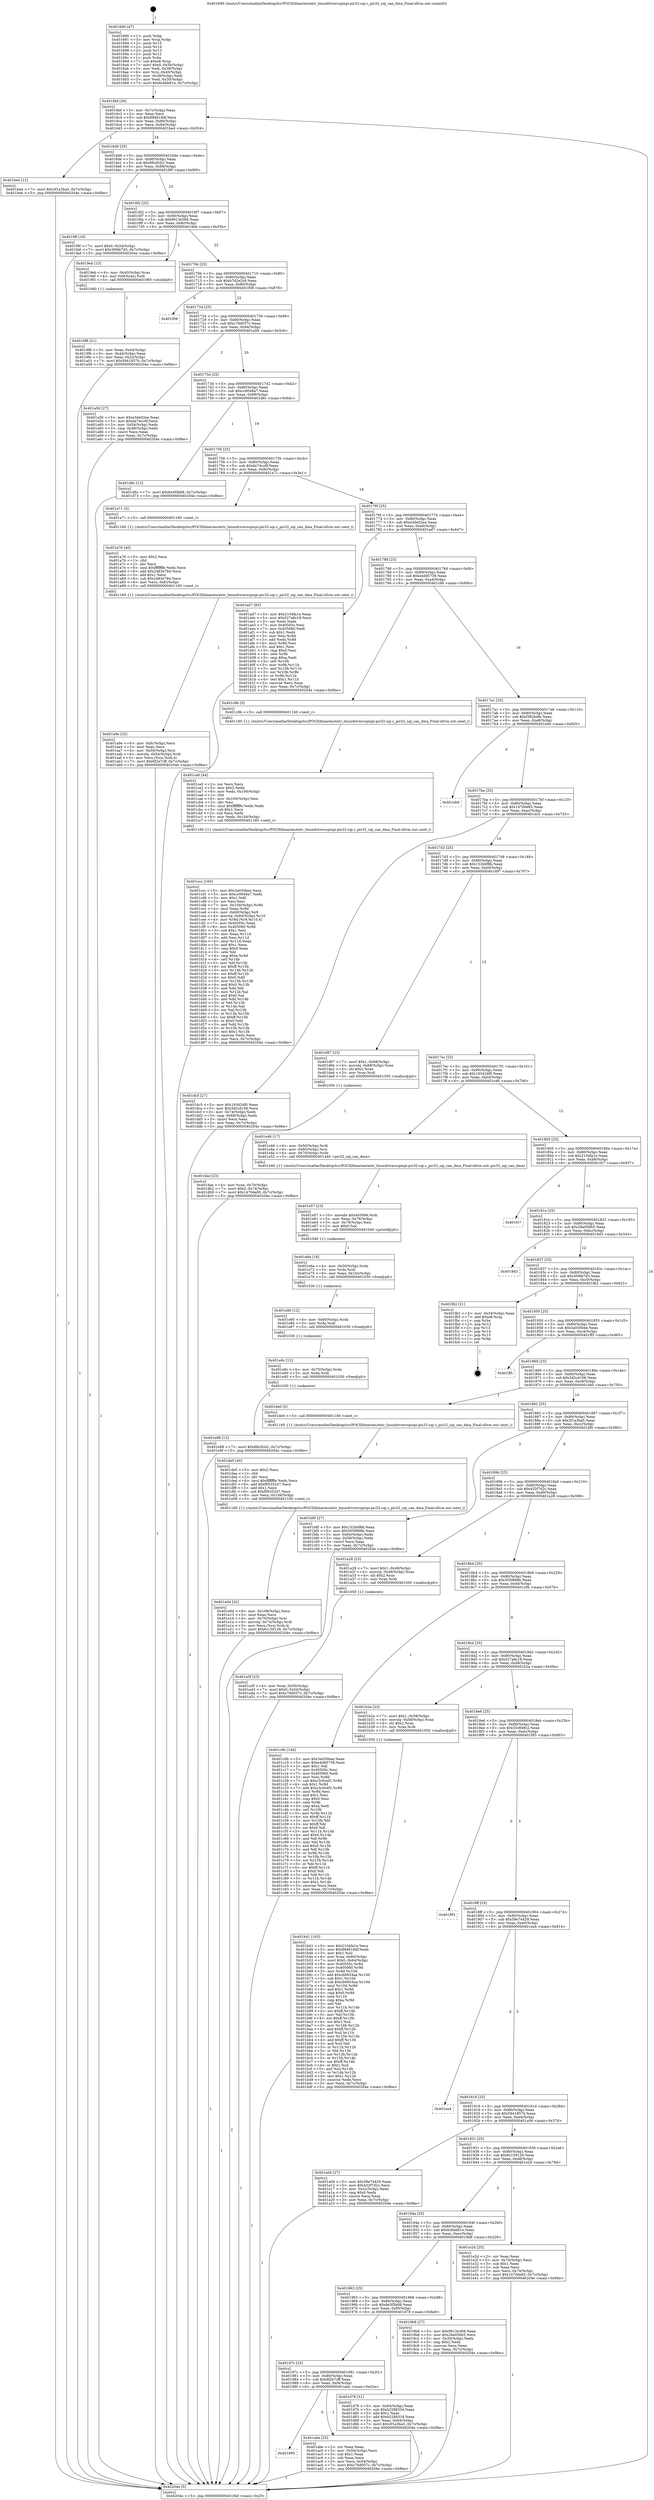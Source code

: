 digraph "0x401690" {
  label = "0x401690 (/mnt/c/Users/mathe/Desktop/tcc/POCII/binaries/extr_linuxdriversspispi-pic32-sqi.c_pic32_sqi_can_dma_Final-ollvm.out::main(0))"
  labelloc = "t"
  node[shape=record]

  Entry [label="",width=0.3,height=0.3,shape=circle,fillcolor=black,style=filled]
  "0x4016bf" [label="{
     0x4016bf [26]\l
     | [instrs]\l
     &nbsp;&nbsp;0x4016bf \<+3\>: mov -0x7c(%rbp),%eax\l
     &nbsp;&nbsp;0x4016c2 \<+2\>: mov %eax,%ecx\l
     &nbsp;&nbsp;0x4016c4 \<+6\>: sub $0x884618df,%ecx\l
     &nbsp;&nbsp;0x4016ca \<+3\>: mov %eax,-0x80(%rbp)\l
     &nbsp;&nbsp;0x4016cd \<+6\>: mov %ecx,-0x84(%rbp)\l
     &nbsp;&nbsp;0x4016d3 \<+6\>: je 0000000000401be4 \<main+0x554\>\l
  }"]
  "0x401be4" [label="{
     0x401be4 [12]\l
     | [instrs]\l
     &nbsp;&nbsp;0x401be4 \<+7\>: movl $0x3f1a3ba5,-0x7c(%rbp)\l
     &nbsp;&nbsp;0x401beb \<+5\>: jmp 000000000040204e \<main+0x9be\>\l
  }"]
  "0x4016d9" [label="{
     0x4016d9 [25]\l
     | [instrs]\l
     &nbsp;&nbsp;0x4016d9 \<+5\>: jmp 00000000004016de \<main+0x4e\>\l
     &nbsp;&nbsp;0x4016de \<+3\>: mov -0x80(%rbp),%eax\l
     &nbsp;&nbsp;0x4016e1 \<+5\>: sub $0x8fe2fcb2,%eax\l
     &nbsp;&nbsp;0x4016e6 \<+6\>: mov %eax,-0x88(%rbp)\l
     &nbsp;&nbsp;0x4016ec \<+6\>: je 0000000000401f9f \<main+0x90f\>\l
  }"]
  Exit [label="",width=0.3,height=0.3,shape=circle,fillcolor=black,style=filled,peripheries=2]
  "0x401f9f" [label="{
     0x401f9f [19]\l
     | [instrs]\l
     &nbsp;&nbsp;0x401f9f \<+7\>: movl $0x0,-0x34(%rbp)\l
     &nbsp;&nbsp;0x401fa6 \<+7\>: movl $0x300fe7d3,-0x7c(%rbp)\l
     &nbsp;&nbsp;0x401fad \<+5\>: jmp 000000000040204e \<main+0x9be\>\l
  }"]
  "0x4016f2" [label="{
     0x4016f2 [25]\l
     | [instrs]\l
     &nbsp;&nbsp;0x4016f2 \<+5\>: jmp 00000000004016f7 \<main+0x67\>\l
     &nbsp;&nbsp;0x4016f7 \<+3\>: mov -0x80(%rbp),%eax\l
     &nbsp;&nbsp;0x4016fa \<+5\>: sub $0x9913e368,%eax\l
     &nbsp;&nbsp;0x4016ff \<+6\>: mov %eax,-0x8c(%rbp)\l
     &nbsp;&nbsp;0x401705 \<+6\>: je 00000000004019eb \<main+0x35b\>\l
  }"]
  "0x401e98" [label="{
     0x401e98 [12]\l
     | [instrs]\l
     &nbsp;&nbsp;0x401e98 \<+7\>: movl $0x8fe2fcb2,-0x7c(%rbp)\l
     &nbsp;&nbsp;0x401e9f \<+5\>: jmp 000000000040204e \<main+0x9be\>\l
  }"]
  "0x4019eb" [label="{
     0x4019eb [13]\l
     | [instrs]\l
     &nbsp;&nbsp;0x4019eb \<+4\>: mov -0x40(%rbp),%rax\l
     &nbsp;&nbsp;0x4019ef \<+4\>: mov 0x8(%rax),%rdi\l
     &nbsp;&nbsp;0x4019f3 \<+5\>: call 0000000000401060 \<atoi@plt\>\l
     | [calls]\l
     &nbsp;&nbsp;0x401060 \{1\} (unknown)\l
  }"]
  "0x40170b" [label="{
     0x40170b [25]\l
     | [instrs]\l
     &nbsp;&nbsp;0x40170b \<+5\>: jmp 0000000000401710 \<main+0x80\>\l
     &nbsp;&nbsp;0x401710 \<+3\>: mov -0x80(%rbp),%eax\l
     &nbsp;&nbsp;0x401713 \<+5\>: sub $0xb7d2e2c8,%eax\l
     &nbsp;&nbsp;0x401718 \<+6\>: mov %eax,-0x90(%rbp)\l
     &nbsp;&nbsp;0x40171e \<+6\>: je 0000000000401f08 \<main+0x878\>\l
  }"]
  "0x401e8c" [label="{
     0x401e8c [12]\l
     | [instrs]\l
     &nbsp;&nbsp;0x401e8c \<+4\>: mov -0x70(%rbp),%rdx\l
     &nbsp;&nbsp;0x401e90 \<+3\>: mov %rdx,%rdi\l
     &nbsp;&nbsp;0x401e93 \<+5\>: call 0000000000401030 \<free@plt\>\l
     | [calls]\l
     &nbsp;&nbsp;0x401030 \{1\} (unknown)\l
  }"]
  "0x401f08" [label="{
     0x401f08\l
  }", style=dashed]
  "0x401724" [label="{
     0x401724 [25]\l
     | [instrs]\l
     &nbsp;&nbsp;0x401724 \<+5\>: jmp 0000000000401729 \<main+0x99\>\l
     &nbsp;&nbsp;0x401729 \<+3\>: mov -0x80(%rbp),%eax\l
     &nbsp;&nbsp;0x40172c \<+5\>: sub $0xc76d057c,%eax\l
     &nbsp;&nbsp;0x401731 \<+6\>: mov %eax,-0x94(%rbp)\l
     &nbsp;&nbsp;0x401737 \<+6\>: je 0000000000401a56 \<main+0x3c6\>\l
  }"]
  "0x401e80" [label="{
     0x401e80 [12]\l
     | [instrs]\l
     &nbsp;&nbsp;0x401e80 \<+4\>: mov -0x60(%rbp),%rdx\l
     &nbsp;&nbsp;0x401e84 \<+3\>: mov %rdx,%rdi\l
     &nbsp;&nbsp;0x401e87 \<+5\>: call 0000000000401030 \<free@plt\>\l
     | [calls]\l
     &nbsp;&nbsp;0x401030 \{1\} (unknown)\l
  }"]
  "0x401a56" [label="{
     0x401a56 [27]\l
     | [instrs]\l
     &nbsp;&nbsp;0x401a56 \<+5\>: mov $0xe3de02ee,%eax\l
     &nbsp;&nbsp;0x401a5b \<+5\>: mov $0xda74cc6f,%ecx\l
     &nbsp;&nbsp;0x401a60 \<+3\>: mov -0x54(%rbp),%edx\l
     &nbsp;&nbsp;0x401a63 \<+3\>: cmp -0x48(%rbp),%edx\l
     &nbsp;&nbsp;0x401a66 \<+3\>: cmovl %ecx,%eax\l
     &nbsp;&nbsp;0x401a69 \<+3\>: mov %eax,-0x7c(%rbp)\l
     &nbsp;&nbsp;0x401a6c \<+5\>: jmp 000000000040204e \<main+0x9be\>\l
  }"]
  "0x40173d" [label="{
     0x40173d [25]\l
     | [instrs]\l
     &nbsp;&nbsp;0x40173d \<+5\>: jmp 0000000000401742 \<main+0xb2\>\l
     &nbsp;&nbsp;0x401742 \<+3\>: mov -0x80(%rbp),%eax\l
     &nbsp;&nbsp;0x401745 \<+5\>: sub $0xcc9048a7,%eax\l
     &nbsp;&nbsp;0x40174a \<+6\>: mov %eax,-0x98(%rbp)\l
     &nbsp;&nbsp;0x401750 \<+6\>: je 0000000000401d6c \<main+0x6dc\>\l
  }"]
  "0x401e6e" [label="{
     0x401e6e [18]\l
     | [instrs]\l
     &nbsp;&nbsp;0x401e6e \<+4\>: mov -0x50(%rbp),%rdx\l
     &nbsp;&nbsp;0x401e72 \<+3\>: mov %rdx,%rdi\l
     &nbsp;&nbsp;0x401e75 \<+6\>: mov %eax,-0x10c(%rbp)\l
     &nbsp;&nbsp;0x401e7b \<+5\>: call 0000000000401030 \<free@plt\>\l
     | [calls]\l
     &nbsp;&nbsp;0x401030 \{1\} (unknown)\l
  }"]
  "0x401d6c" [label="{
     0x401d6c [12]\l
     | [instrs]\l
     &nbsp;&nbsp;0x401d6c \<+7\>: movl $0x6e3f3b68,-0x7c(%rbp)\l
     &nbsp;&nbsp;0x401d73 \<+5\>: jmp 000000000040204e \<main+0x9be\>\l
  }"]
  "0x401756" [label="{
     0x401756 [25]\l
     | [instrs]\l
     &nbsp;&nbsp;0x401756 \<+5\>: jmp 000000000040175b \<main+0xcb\>\l
     &nbsp;&nbsp;0x40175b \<+3\>: mov -0x80(%rbp),%eax\l
     &nbsp;&nbsp;0x40175e \<+5\>: sub $0xda74cc6f,%eax\l
     &nbsp;&nbsp;0x401763 \<+6\>: mov %eax,-0x9c(%rbp)\l
     &nbsp;&nbsp;0x401769 \<+6\>: je 0000000000401a71 \<main+0x3e1\>\l
  }"]
  "0x401e57" [label="{
     0x401e57 [23]\l
     | [instrs]\l
     &nbsp;&nbsp;0x401e57 \<+10\>: movabs $0x4030b6,%rdi\l
     &nbsp;&nbsp;0x401e61 \<+3\>: mov %eax,-0x78(%rbp)\l
     &nbsp;&nbsp;0x401e64 \<+3\>: mov -0x78(%rbp),%esi\l
     &nbsp;&nbsp;0x401e67 \<+2\>: mov $0x0,%al\l
     &nbsp;&nbsp;0x401e69 \<+5\>: call 0000000000401040 \<printf@plt\>\l
     | [calls]\l
     &nbsp;&nbsp;0x401040 \{1\} (unknown)\l
  }"]
  "0x401a71" [label="{
     0x401a71 [5]\l
     | [instrs]\l
     &nbsp;&nbsp;0x401a71 \<+5\>: call 0000000000401160 \<next_i\>\l
     | [calls]\l
     &nbsp;&nbsp;0x401160 \{1\} (/mnt/c/Users/mathe/Desktop/tcc/POCII/binaries/extr_linuxdriversspispi-pic32-sqi.c_pic32_sqi_can_dma_Final-ollvm.out::next_i)\l
  }"]
  "0x40176f" [label="{
     0x40176f [25]\l
     | [instrs]\l
     &nbsp;&nbsp;0x40176f \<+5\>: jmp 0000000000401774 \<main+0xe4\>\l
     &nbsp;&nbsp;0x401774 \<+3\>: mov -0x80(%rbp),%eax\l
     &nbsp;&nbsp;0x401777 \<+5\>: sub $0xe3de02ee,%eax\l
     &nbsp;&nbsp;0x40177c \<+6\>: mov %eax,-0xa0(%rbp)\l
     &nbsp;&nbsp;0x401782 \<+6\>: je 0000000000401ad7 \<main+0x447\>\l
  }"]
  "0x401e0d" [label="{
     0x401e0d [32]\l
     | [instrs]\l
     &nbsp;&nbsp;0x401e0d \<+6\>: mov -0x108(%rbp),%ecx\l
     &nbsp;&nbsp;0x401e13 \<+3\>: imul %eax,%ecx\l
     &nbsp;&nbsp;0x401e16 \<+4\>: mov -0x70(%rbp),%rsi\l
     &nbsp;&nbsp;0x401e1a \<+4\>: movslq -0x74(%rbp),%rdi\l
     &nbsp;&nbsp;0x401e1e \<+3\>: mov %ecx,(%rsi,%rdi,4)\l
     &nbsp;&nbsp;0x401e21 \<+7\>: movl $0x6c159126,-0x7c(%rbp)\l
     &nbsp;&nbsp;0x401e28 \<+5\>: jmp 000000000040204e \<main+0x9be\>\l
  }"]
  "0x401ad7" [label="{
     0x401ad7 [83]\l
     | [instrs]\l
     &nbsp;&nbsp;0x401ad7 \<+5\>: mov $0x2104fa1e,%eax\l
     &nbsp;&nbsp;0x401adc \<+5\>: mov $0x527a8c18,%ecx\l
     &nbsp;&nbsp;0x401ae1 \<+2\>: xor %edx,%edx\l
     &nbsp;&nbsp;0x401ae3 \<+7\>: mov 0x40505c,%esi\l
     &nbsp;&nbsp;0x401aea \<+7\>: mov 0x405060,%edi\l
     &nbsp;&nbsp;0x401af1 \<+3\>: sub $0x1,%edx\l
     &nbsp;&nbsp;0x401af4 \<+3\>: mov %esi,%r8d\l
     &nbsp;&nbsp;0x401af7 \<+3\>: add %edx,%r8d\l
     &nbsp;&nbsp;0x401afa \<+4\>: imul %r8d,%esi\l
     &nbsp;&nbsp;0x401afe \<+3\>: and $0x1,%esi\l
     &nbsp;&nbsp;0x401b01 \<+3\>: cmp $0x0,%esi\l
     &nbsp;&nbsp;0x401b04 \<+4\>: sete %r9b\l
     &nbsp;&nbsp;0x401b08 \<+3\>: cmp $0xa,%edi\l
     &nbsp;&nbsp;0x401b0b \<+4\>: setl %r10b\l
     &nbsp;&nbsp;0x401b0f \<+3\>: mov %r9b,%r11b\l
     &nbsp;&nbsp;0x401b12 \<+3\>: and %r10b,%r11b\l
     &nbsp;&nbsp;0x401b15 \<+3\>: xor %r10b,%r9b\l
     &nbsp;&nbsp;0x401b18 \<+3\>: or %r9b,%r11b\l
     &nbsp;&nbsp;0x401b1b \<+4\>: test $0x1,%r11b\l
     &nbsp;&nbsp;0x401b1f \<+3\>: cmovne %ecx,%eax\l
     &nbsp;&nbsp;0x401b22 \<+3\>: mov %eax,-0x7c(%rbp)\l
     &nbsp;&nbsp;0x401b25 \<+5\>: jmp 000000000040204e \<main+0x9be\>\l
  }"]
  "0x401788" [label="{
     0x401788 [25]\l
     | [instrs]\l
     &nbsp;&nbsp;0x401788 \<+5\>: jmp 000000000040178d \<main+0xfd\>\l
     &nbsp;&nbsp;0x40178d \<+3\>: mov -0x80(%rbp),%eax\l
     &nbsp;&nbsp;0x401790 \<+5\>: sub $0xe4d95739,%eax\l
     &nbsp;&nbsp;0x401795 \<+6\>: mov %eax,-0xa4(%rbp)\l
     &nbsp;&nbsp;0x40179b \<+6\>: je 0000000000401c9b \<main+0x60b\>\l
  }"]
  "0x401de5" [label="{
     0x401de5 [40]\l
     | [instrs]\l
     &nbsp;&nbsp;0x401de5 \<+5\>: mov $0x2,%ecx\l
     &nbsp;&nbsp;0x401dea \<+1\>: cltd\l
     &nbsp;&nbsp;0x401deb \<+2\>: idiv %ecx\l
     &nbsp;&nbsp;0x401ded \<+6\>: imul $0xfffffffe,%edx,%ecx\l
     &nbsp;&nbsp;0x401df3 \<+6\>: add $0xf9535247,%ecx\l
     &nbsp;&nbsp;0x401df9 \<+3\>: add $0x1,%ecx\l
     &nbsp;&nbsp;0x401dfc \<+6\>: sub $0xf9535247,%ecx\l
     &nbsp;&nbsp;0x401e02 \<+6\>: mov %ecx,-0x108(%rbp)\l
     &nbsp;&nbsp;0x401e08 \<+5\>: call 0000000000401160 \<next_i\>\l
     | [calls]\l
     &nbsp;&nbsp;0x401160 \{1\} (/mnt/c/Users/mathe/Desktop/tcc/POCII/binaries/extr_linuxdriversspispi-pic32-sqi.c_pic32_sqi_can_dma_Final-ollvm.out::next_i)\l
  }"]
  "0x401c9b" [label="{
     0x401c9b [5]\l
     | [instrs]\l
     &nbsp;&nbsp;0x401c9b \<+5\>: call 0000000000401160 \<next_i\>\l
     | [calls]\l
     &nbsp;&nbsp;0x401160 \{1\} (/mnt/c/Users/mathe/Desktop/tcc/POCII/binaries/extr_linuxdriversspispi-pic32-sqi.c_pic32_sqi_can_dma_Final-ollvm.out::next_i)\l
  }"]
  "0x4017a1" [label="{
     0x4017a1 [25]\l
     | [instrs]\l
     &nbsp;&nbsp;0x4017a1 \<+5\>: jmp 00000000004017a6 \<main+0x116\>\l
     &nbsp;&nbsp;0x4017a6 \<+3\>: mov -0x80(%rbp),%eax\l
     &nbsp;&nbsp;0x4017a9 \<+5\>: sub $0xf382bdfe,%eax\l
     &nbsp;&nbsp;0x4017ae \<+6\>: mov %eax,-0xa8(%rbp)\l
     &nbsp;&nbsp;0x4017b4 \<+6\>: je 0000000000401eb0 \<main+0x820\>\l
  }"]
  "0x401dae" [label="{
     0x401dae [23]\l
     | [instrs]\l
     &nbsp;&nbsp;0x401dae \<+4\>: mov %rax,-0x70(%rbp)\l
     &nbsp;&nbsp;0x401db2 \<+7\>: movl $0x0,-0x74(%rbp)\l
     &nbsp;&nbsp;0x401db9 \<+7\>: movl $0x1470de85,-0x7c(%rbp)\l
     &nbsp;&nbsp;0x401dc0 \<+5\>: jmp 000000000040204e \<main+0x9be\>\l
  }"]
  "0x401eb0" [label="{
     0x401eb0\l
  }", style=dashed]
  "0x4017ba" [label="{
     0x4017ba [25]\l
     | [instrs]\l
     &nbsp;&nbsp;0x4017ba \<+5\>: jmp 00000000004017bf \<main+0x12f\>\l
     &nbsp;&nbsp;0x4017bf \<+3\>: mov -0x80(%rbp),%eax\l
     &nbsp;&nbsp;0x4017c2 \<+5\>: sub $0x1470de85,%eax\l
     &nbsp;&nbsp;0x4017c7 \<+6\>: mov %eax,-0xac(%rbp)\l
     &nbsp;&nbsp;0x4017cd \<+6\>: je 0000000000401dc5 \<main+0x735\>\l
  }"]
  "0x401ccc" [label="{
     0x401ccc [160]\l
     | [instrs]\l
     &nbsp;&nbsp;0x401ccc \<+5\>: mov $0x3a030bee,%ecx\l
     &nbsp;&nbsp;0x401cd1 \<+5\>: mov $0xcc9048a7,%edx\l
     &nbsp;&nbsp;0x401cd6 \<+3\>: mov $0x1,%dil\l
     &nbsp;&nbsp;0x401cd9 \<+2\>: xor %esi,%esi\l
     &nbsp;&nbsp;0x401cdb \<+7\>: mov -0x104(%rbp),%r8d\l
     &nbsp;&nbsp;0x401ce2 \<+4\>: imul %eax,%r8d\l
     &nbsp;&nbsp;0x401ce6 \<+4\>: mov -0x60(%rbp),%r9\l
     &nbsp;&nbsp;0x401cea \<+4\>: movslq -0x64(%rbp),%r10\l
     &nbsp;&nbsp;0x401cee \<+4\>: mov %r8d,(%r9,%r10,4)\l
     &nbsp;&nbsp;0x401cf2 \<+7\>: mov 0x40505c,%eax\l
     &nbsp;&nbsp;0x401cf9 \<+8\>: mov 0x405060,%r8d\l
     &nbsp;&nbsp;0x401d01 \<+3\>: sub $0x1,%esi\l
     &nbsp;&nbsp;0x401d04 \<+3\>: mov %eax,%r11d\l
     &nbsp;&nbsp;0x401d07 \<+3\>: add %esi,%r11d\l
     &nbsp;&nbsp;0x401d0a \<+4\>: imul %r11d,%eax\l
     &nbsp;&nbsp;0x401d0e \<+3\>: and $0x1,%eax\l
     &nbsp;&nbsp;0x401d11 \<+3\>: cmp $0x0,%eax\l
     &nbsp;&nbsp;0x401d14 \<+3\>: sete %bl\l
     &nbsp;&nbsp;0x401d17 \<+4\>: cmp $0xa,%r8d\l
     &nbsp;&nbsp;0x401d1b \<+4\>: setl %r14b\l
     &nbsp;&nbsp;0x401d1f \<+3\>: mov %bl,%r15b\l
     &nbsp;&nbsp;0x401d22 \<+4\>: xor $0xff,%r15b\l
     &nbsp;&nbsp;0x401d26 \<+3\>: mov %r14b,%r12b\l
     &nbsp;&nbsp;0x401d29 \<+4\>: xor $0xff,%r12b\l
     &nbsp;&nbsp;0x401d2d \<+4\>: xor $0x0,%dil\l
     &nbsp;&nbsp;0x401d31 \<+3\>: mov %r15b,%r13b\l
     &nbsp;&nbsp;0x401d34 \<+4\>: and $0x0,%r13b\l
     &nbsp;&nbsp;0x401d38 \<+3\>: and %dil,%bl\l
     &nbsp;&nbsp;0x401d3b \<+3\>: mov %r12b,%al\l
     &nbsp;&nbsp;0x401d3e \<+2\>: and $0x0,%al\l
     &nbsp;&nbsp;0x401d40 \<+3\>: and %dil,%r14b\l
     &nbsp;&nbsp;0x401d43 \<+3\>: or %bl,%r13b\l
     &nbsp;&nbsp;0x401d46 \<+3\>: or %r14b,%al\l
     &nbsp;&nbsp;0x401d49 \<+3\>: xor %al,%r13b\l
     &nbsp;&nbsp;0x401d4c \<+3\>: or %r12b,%r15b\l
     &nbsp;&nbsp;0x401d4f \<+4\>: xor $0xff,%r15b\l
     &nbsp;&nbsp;0x401d53 \<+4\>: or $0x0,%dil\l
     &nbsp;&nbsp;0x401d57 \<+3\>: and %dil,%r15b\l
     &nbsp;&nbsp;0x401d5a \<+3\>: or %r15b,%r13b\l
     &nbsp;&nbsp;0x401d5d \<+4\>: test $0x1,%r13b\l
     &nbsp;&nbsp;0x401d61 \<+3\>: cmovne %edx,%ecx\l
     &nbsp;&nbsp;0x401d64 \<+3\>: mov %ecx,-0x7c(%rbp)\l
     &nbsp;&nbsp;0x401d67 \<+5\>: jmp 000000000040204e \<main+0x9be\>\l
  }"]
  "0x401dc5" [label="{
     0x401dc5 [27]\l
     | [instrs]\l
     &nbsp;&nbsp;0x401dc5 \<+5\>: mov $0x193424f0,%eax\l
     &nbsp;&nbsp;0x401dca \<+5\>: mov $0x3d2cd106,%ecx\l
     &nbsp;&nbsp;0x401dcf \<+3\>: mov -0x74(%rbp),%edx\l
     &nbsp;&nbsp;0x401dd2 \<+3\>: cmp -0x68(%rbp),%edx\l
     &nbsp;&nbsp;0x401dd5 \<+3\>: cmovl %ecx,%eax\l
     &nbsp;&nbsp;0x401dd8 \<+3\>: mov %eax,-0x7c(%rbp)\l
     &nbsp;&nbsp;0x401ddb \<+5\>: jmp 000000000040204e \<main+0x9be\>\l
  }"]
  "0x4017d3" [label="{
     0x4017d3 [25]\l
     | [instrs]\l
     &nbsp;&nbsp;0x4017d3 \<+5\>: jmp 00000000004017d8 \<main+0x148\>\l
     &nbsp;&nbsp;0x4017d8 \<+3\>: mov -0x80(%rbp),%eax\l
     &nbsp;&nbsp;0x4017db \<+5\>: sub $0x152b0f8b,%eax\l
     &nbsp;&nbsp;0x4017e0 \<+6\>: mov %eax,-0xb0(%rbp)\l
     &nbsp;&nbsp;0x4017e6 \<+6\>: je 0000000000401d97 \<main+0x707\>\l
  }"]
  "0x401ca0" [label="{
     0x401ca0 [44]\l
     | [instrs]\l
     &nbsp;&nbsp;0x401ca0 \<+2\>: xor %ecx,%ecx\l
     &nbsp;&nbsp;0x401ca2 \<+5\>: mov $0x2,%edx\l
     &nbsp;&nbsp;0x401ca7 \<+6\>: mov %edx,-0x100(%rbp)\l
     &nbsp;&nbsp;0x401cad \<+1\>: cltd\l
     &nbsp;&nbsp;0x401cae \<+6\>: mov -0x100(%rbp),%esi\l
     &nbsp;&nbsp;0x401cb4 \<+2\>: idiv %esi\l
     &nbsp;&nbsp;0x401cb6 \<+6\>: imul $0xfffffffe,%edx,%edx\l
     &nbsp;&nbsp;0x401cbc \<+3\>: sub $0x1,%ecx\l
     &nbsp;&nbsp;0x401cbf \<+2\>: sub %ecx,%edx\l
     &nbsp;&nbsp;0x401cc1 \<+6\>: mov %edx,-0x104(%rbp)\l
     &nbsp;&nbsp;0x401cc7 \<+5\>: call 0000000000401160 \<next_i\>\l
     | [calls]\l
     &nbsp;&nbsp;0x401160 \{1\} (/mnt/c/Users/mathe/Desktop/tcc/POCII/binaries/extr_linuxdriversspispi-pic32-sqi.c_pic32_sqi_can_dma_Final-ollvm.out::next_i)\l
  }"]
  "0x401d97" [label="{
     0x401d97 [23]\l
     | [instrs]\l
     &nbsp;&nbsp;0x401d97 \<+7\>: movl $0x1,-0x68(%rbp)\l
     &nbsp;&nbsp;0x401d9e \<+4\>: movslq -0x68(%rbp),%rax\l
     &nbsp;&nbsp;0x401da2 \<+4\>: shl $0x2,%rax\l
     &nbsp;&nbsp;0x401da6 \<+3\>: mov %rax,%rdi\l
     &nbsp;&nbsp;0x401da9 \<+5\>: call 0000000000401050 \<malloc@plt\>\l
     | [calls]\l
     &nbsp;&nbsp;0x401050 \{1\} (unknown)\l
  }"]
  "0x4017ec" [label="{
     0x4017ec [25]\l
     | [instrs]\l
     &nbsp;&nbsp;0x4017ec \<+5\>: jmp 00000000004017f1 \<main+0x161\>\l
     &nbsp;&nbsp;0x4017f1 \<+3\>: mov -0x80(%rbp),%eax\l
     &nbsp;&nbsp;0x4017f4 \<+5\>: sub $0x193424f0,%eax\l
     &nbsp;&nbsp;0x4017f9 \<+6\>: mov %eax,-0xb4(%rbp)\l
     &nbsp;&nbsp;0x4017ff \<+6\>: je 0000000000401e46 \<main+0x7b6\>\l
  }"]
  "0x401b41" [label="{
     0x401b41 [163]\l
     | [instrs]\l
     &nbsp;&nbsp;0x401b41 \<+5\>: mov $0x2104fa1e,%ecx\l
     &nbsp;&nbsp;0x401b46 \<+5\>: mov $0x884618df,%edx\l
     &nbsp;&nbsp;0x401b4b \<+3\>: mov $0x1,%sil\l
     &nbsp;&nbsp;0x401b4e \<+4\>: mov %rax,-0x60(%rbp)\l
     &nbsp;&nbsp;0x401b52 \<+7\>: movl $0x0,-0x64(%rbp)\l
     &nbsp;&nbsp;0x401b59 \<+8\>: mov 0x40505c,%r8d\l
     &nbsp;&nbsp;0x401b61 \<+8\>: mov 0x405060,%r9d\l
     &nbsp;&nbsp;0x401b69 \<+3\>: mov %r8d,%r10d\l
     &nbsp;&nbsp;0x401b6c \<+7\>: add $0xcb0654aa,%r10d\l
     &nbsp;&nbsp;0x401b73 \<+4\>: sub $0x1,%r10d\l
     &nbsp;&nbsp;0x401b77 \<+7\>: sub $0xcb0654aa,%r10d\l
     &nbsp;&nbsp;0x401b7e \<+4\>: imul %r10d,%r8d\l
     &nbsp;&nbsp;0x401b82 \<+4\>: and $0x1,%r8d\l
     &nbsp;&nbsp;0x401b86 \<+4\>: cmp $0x0,%r8d\l
     &nbsp;&nbsp;0x401b8a \<+4\>: sete %r11b\l
     &nbsp;&nbsp;0x401b8e \<+4\>: cmp $0xa,%r9d\l
     &nbsp;&nbsp;0x401b92 \<+3\>: setl %bl\l
     &nbsp;&nbsp;0x401b95 \<+3\>: mov %r11b,%r14b\l
     &nbsp;&nbsp;0x401b98 \<+4\>: xor $0xff,%r14b\l
     &nbsp;&nbsp;0x401b9c \<+3\>: mov %bl,%r15b\l
     &nbsp;&nbsp;0x401b9f \<+4\>: xor $0xff,%r15b\l
     &nbsp;&nbsp;0x401ba3 \<+4\>: xor $0x1,%sil\l
     &nbsp;&nbsp;0x401ba7 \<+3\>: mov %r14b,%r12b\l
     &nbsp;&nbsp;0x401baa \<+4\>: and $0xff,%r12b\l
     &nbsp;&nbsp;0x401bae \<+3\>: and %sil,%r11b\l
     &nbsp;&nbsp;0x401bb1 \<+3\>: mov %r15b,%r13b\l
     &nbsp;&nbsp;0x401bb4 \<+4\>: and $0xff,%r13b\l
     &nbsp;&nbsp;0x401bb8 \<+3\>: and %sil,%bl\l
     &nbsp;&nbsp;0x401bbb \<+3\>: or %r11b,%r12b\l
     &nbsp;&nbsp;0x401bbe \<+3\>: or %bl,%r13b\l
     &nbsp;&nbsp;0x401bc1 \<+3\>: xor %r13b,%r12b\l
     &nbsp;&nbsp;0x401bc4 \<+3\>: or %r15b,%r14b\l
     &nbsp;&nbsp;0x401bc7 \<+4\>: xor $0xff,%r14b\l
     &nbsp;&nbsp;0x401bcb \<+4\>: or $0x1,%sil\l
     &nbsp;&nbsp;0x401bcf \<+3\>: and %sil,%r14b\l
     &nbsp;&nbsp;0x401bd2 \<+3\>: or %r14b,%r12b\l
     &nbsp;&nbsp;0x401bd5 \<+4\>: test $0x1,%r12b\l
     &nbsp;&nbsp;0x401bd9 \<+3\>: cmovne %edx,%ecx\l
     &nbsp;&nbsp;0x401bdc \<+3\>: mov %ecx,-0x7c(%rbp)\l
     &nbsp;&nbsp;0x401bdf \<+5\>: jmp 000000000040204e \<main+0x9be\>\l
  }"]
  "0x401e46" [label="{
     0x401e46 [17]\l
     | [instrs]\l
     &nbsp;&nbsp;0x401e46 \<+4\>: mov -0x50(%rbp),%rdi\l
     &nbsp;&nbsp;0x401e4a \<+4\>: mov -0x60(%rbp),%rsi\l
     &nbsp;&nbsp;0x401e4e \<+4\>: mov -0x70(%rbp),%rdx\l
     &nbsp;&nbsp;0x401e52 \<+5\>: call 0000000000401440 \<pic32_sqi_can_dma\>\l
     | [calls]\l
     &nbsp;&nbsp;0x401440 \{1\} (/mnt/c/Users/mathe/Desktop/tcc/POCII/binaries/extr_linuxdriversspispi-pic32-sqi.c_pic32_sqi_can_dma_Final-ollvm.out::pic32_sqi_can_dma)\l
  }"]
  "0x401805" [label="{
     0x401805 [25]\l
     | [instrs]\l
     &nbsp;&nbsp;0x401805 \<+5\>: jmp 000000000040180a \<main+0x17a\>\l
     &nbsp;&nbsp;0x40180a \<+3\>: mov -0x80(%rbp),%eax\l
     &nbsp;&nbsp;0x40180d \<+5\>: sub $0x2104fa1e,%eax\l
     &nbsp;&nbsp;0x401812 \<+6\>: mov %eax,-0xb8(%rbp)\l
     &nbsp;&nbsp;0x401818 \<+6\>: je 0000000000401fc7 \<main+0x937\>\l
  }"]
  "0x401995" [label="{
     0x401995\l
  }", style=dashed]
  "0x401fc7" [label="{
     0x401fc7\l
  }", style=dashed]
  "0x40181e" [label="{
     0x40181e [25]\l
     | [instrs]\l
     &nbsp;&nbsp;0x40181e \<+5\>: jmp 0000000000401823 \<main+0x193\>\l
     &nbsp;&nbsp;0x401823 \<+3\>: mov -0x80(%rbp),%eax\l
     &nbsp;&nbsp;0x401826 \<+5\>: sub $0x28a056b5,%eax\l
     &nbsp;&nbsp;0x40182b \<+6\>: mov %eax,-0xbc(%rbp)\l
     &nbsp;&nbsp;0x401831 \<+6\>: je 00000000004019d3 \<main+0x343\>\l
  }"]
  "0x401abe" [label="{
     0x401abe [25]\l
     | [instrs]\l
     &nbsp;&nbsp;0x401abe \<+2\>: xor %eax,%eax\l
     &nbsp;&nbsp;0x401ac0 \<+3\>: mov -0x54(%rbp),%ecx\l
     &nbsp;&nbsp;0x401ac3 \<+3\>: sub $0x1,%eax\l
     &nbsp;&nbsp;0x401ac6 \<+2\>: sub %eax,%ecx\l
     &nbsp;&nbsp;0x401ac8 \<+3\>: mov %ecx,-0x54(%rbp)\l
     &nbsp;&nbsp;0x401acb \<+7\>: movl $0xc76d057c,-0x7c(%rbp)\l
     &nbsp;&nbsp;0x401ad2 \<+5\>: jmp 000000000040204e \<main+0x9be\>\l
  }"]
  "0x4019d3" [label="{
     0x4019d3\l
  }", style=dashed]
  "0x401837" [label="{
     0x401837 [25]\l
     | [instrs]\l
     &nbsp;&nbsp;0x401837 \<+5\>: jmp 000000000040183c \<main+0x1ac\>\l
     &nbsp;&nbsp;0x40183c \<+3\>: mov -0x80(%rbp),%eax\l
     &nbsp;&nbsp;0x40183f \<+5\>: sub $0x300fe7d3,%eax\l
     &nbsp;&nbsp;0x401844 \<+6\>: mov %eax,-0xc0(%rbp)\l
     &nbsp;&nbsp;0x40184a \<+6\>: je 0000000000401fb2 \<main+0x922\>\l
  }"]
  "0x40197c" [label="{
     0x40197c [25]\l
     | [instrs]\l
     &nbsp;&nbsp;0x40197c \<+5\>: jmp 0000000000401981 \<main+0x2f1\>\l
     &nbsp;&nbsp;0x401981 \<+3\>: mov -0x80(%rbp),%eax\l
     &nbsp;&nbsp;0x401984 \<+5\>: sub $0x6f2e7cff,%eax\l
     &nbsp;&nbsp;0x401989 \<+6\>: mov %eax,-0xf4(%rbp)\l
     &nbsp;&nbsp;0x40198f \<+6\>: je 0000000000401abe \<main+0x42e\>\l
  }"]
  "0x401fb2" [label="{
     0x401fb2 [21]\l
     | [instrs]\l
     &nbsp;&nbsp;0x401fb2 \<+3\>: mov -0x34(%rbp),%eax\l
     &nbsp;&nbsp;0x401fb5 \<+7\>: add $0xe8,%rsp\l
     &nbsp;&nbsp;0x401fbc \<+1\>: pop %rbx\l
     &nbsp;&nbsp;0x401fbd \<+2\>: pop %r12\l
     &nbsp;&nbsp;0x401fbf \<+2\>: pop %r13\l
     &nbsp;&nbsp;0x401fc1 \<+2\>: pop %r14\l
     &nbsp;&nbsp;0x401fc3 \<+2\>: pop %r15\l
     &nbsp;&nbsp;0x401fc5 \<+1\>: pop %rbp\l
     &nbsp;&nbsp;0x401fc6 \<+1\>: ret\l
  }"]
  "0x401850" [label="{
     0x401850 [25]\l
     | [instrs]\l
     &nbsp;&nbsp;0x401850 \<+5\>: jmp 0000000000401855 \<main+0x1c5\>\l
     &nbsp;&nbsp;0x401855 \<+3\>: mov -0x80(%rbp),%eax\l
     &nbsp;&nbsp;0x401858 \<+5\>: sub $0x3a030bee,%eax\l
     &nbsp;&nbsp;0x40185d \<+6\>: mov %eax,-0xc4(%rbp)\l
     &nbsp;&nbsp;0x401863 \<+6\>: je 0000000000401ff5 \<main+0x965\>\l
  }"]
  "0x401d78" [label="{
     0x401d78 [31]\l
     | [instrs]\l
     &nbsp;&nbsp;0x401d78 \<+3\>: mov -0x64(%rbp),%eax\l
     &nbsp;&nbsp;0x401d7b \<+5\>: sub $0xb2288334,%eax\l
     &nbsp;&nbsp;0x401d80 \<+3\>: add $0x1,%eax\l
     &nbsp;&nbsp;0x401d83 \<+5\>: add $0xb2288334,%eax\l
     &nbsp;&nbsp;0x401d88 \<+3\>: mov %eax,-0x64(%rbp)\l
     &nbsp;&nbsp;0x401d8b \<+7\>: movl $0x3f1a3ba5,-0x7c(%rbp)\l
     &nbsp;&nbsp;0x401d92 \<+5\>: jmp 000000000040204e \<main+0x9be\>\l
  }"]
  "0x401ff5" [label="{
     0x401ff5\l
  }", style=dashed]
  "0x401869" [label="{
     0x401869 [25]\l
     | [instrs]\l
     &nbsp;&nbsp;0x401869 \<+5\>: jmp 000000000040186e \<main+0x1de\>\l
     &nbsp;&nbsp;0x40186e \<+3\>: mov -0x80(%rbp),%eax\l
     &nbsp;&nbsp;0x401871 \<+5\>: sub $0x3d2cd106,%eax\l
     &nbsp;&nbsp;0x401876 \<+6\>: mov %eax,-0xc8(%rbp)\l
     &nbsp;&nbsp;0x40187c \<+6\>: je 0000000000401de0 \<main+0x750\>\l
  }"]
  "0x401a9e" [label="{
     0x401a9e [32]\l
     | [instrs]\l
     &nbsp;&nbsp;0x401a9e \<+6\>: mov -0xfc(%rbp),%ecx\l
     &nbsp;&nbsp;0x401aa4 \<+3\>: imul %eax,%ecx\l
     &nbsp;&nbsp;0x401aa7 \<+4\>: mov -0x50(%rbp),%rsi\l
     &nbsp;&nbsp;0x401aab \<+4\>: movslq -0x54(%rbp),%rdi\l
     &nbsp;&nbsp;0x401aaf \<+3\>: mov %ecx,(%rsi,%rdi,4)\l
     &nbsp;&nbsp;0x401ab2 \<+7\>: movl $0x6f2e7cff,-0x7c(%rbp)\l
     &nbsp;&nbsp;0x401ab9 \<+5\>: jmp 000000000040204e \<main+0x9be\>\l
  }"]
  "0x401de0" [label="{
     0x401de0 [5]\l
     | [instrs]\l
     &nbsp;&nbsp;0x401de0 \<+5\>: call 0000000000401160 \<next_i\>\l
     | [calls]\l
     &nbsp;&nbsp;0x401160 \{1\} (/mnt/c/Users/mathe/Desktop/tcc/POCII/binaries/extr_linuxdriversspispi-pic32-sqi.c_pic32_sqi_can_dma_Final-ollvm.out::next_i)\l
  }"]
  "0x401882" [label="{
     0x401882 [25]\l
     | [instrs]\l
     &nbsp;&nbsp;0x401882 \<+5\>: jmp 0000000000401887 \<main+0x1f7\>\l
     &nbsp;&nbsp;0x401887 \<+3\>: mov -0x80(%rbp),%eax\l
     &nbsp;&nbsp;0x40188a \<+5\>: sub $0x3f1a3ba5,%eax\l
     &nbsp;&nbsp;0x40188f \<+6\>: mov %eax,-0xcc(%rbp)\l
     &nbsp;&nbsp;0x401895 \<+6\>: je 0000000000401bf0 \<main+0x560\>\l
  }"]
  "0x401a76" [label="{
     0x401a76 [40]\l
     | [instrs]\l
     &nbsp;&nbsp;0x401a76 \<+5\>: mov $0x2,%ecx\l
     &nbsp;&nbsp;0x401a7b \<+1\>: cltd\l
     &nbsp;&nbsp;0x401a7c \<+2\>: idiv %ecx\l
     &nbsp;&nbsp;0x401a7e \<+6\>: imul $0xfffffffe,%edx,%ecx\l
     &nbsp;&nbsp;0x401a84 \<+6\>: add $0x2483e784,%ecx\l
     &nbsp;&nbsp;0x401a8a \<+3\>: add $0x1,%ecx\l
     &nbsp;&nbsp;0x401a8d \<+6\>: sub $0x2483e784,%ecx\l
     &nbsp;&nbsp;0x401a93 \<+6\>: mov %ecx,-0xfc(%rbp)\l
     &nbsp;&nbsp;0x401a99 \<+5\>: call 0000000000401160 \<next_i\>\l
     | [calls]\l
     &nbsp;&nbsp;0x401160 \{1\} (/mnt/c/Users/mathe/Desktop/tcc/POCII/binaries/extr_linuxdriversspispi-pic32-sqi.c_pic32_sqi_can_dma_Final-ollvm.out::next_i)\l
  }"]
  "0x401bf0" [label="{
     0x401bf0 [27]\l
     | [instrs]\l
     &nbsp;&nbsp;0x401bf0 \<+5\>: mov $0x152b0f8b,%eax\l
     &nbsp;&nbsp;0x401bf5 \<+5\>: mov $0x505f888b,%ecx\l
     &nbsp;&nbsp;0x401bfa \<+3\>: mov -0x64(%rbp),%edx\l
     &nbsp;&nbsp;0x401bfd \<+3\>: cmp -0x58(%rbp),%edx\l
     &nbsp;&nbsp;0x401c00 \<+3\>: cmovl %ecx,%eax\l
     &nbsp;&nbsp;0x401c03 \<+3\>: mov %eax,-0x7c(%rbp)\l
     &nbsp;&nbsp;0x401c06 \<+5\>: jmp 000000000040204e \<main+0x9be\>\l
  }"]
  "0x40189b" [label="{
     0x40189b [25]\l
     | [instrs]\l
     &nbsp;&nbsp;0x40189b \<+5\>: jmp 00000000004018a0 \<main+0x210\>\l
     &nbsp;&nbsp;0x4018a0 \<+3\>: mov -0x80(%rbp),%eax\l
     &nbsp;&nbsp;0x4018a3 \<+5\>: sub $0x432f7d2c,%eax\l
     &nbsp;&nbsp;0x4018a8 \<+6\>: mov %eax,-0xd0(%rbp)\l
     &nbsp;&nbsp;0x4018ae \<+6\>: je 0000000000401a28 \<main+0x398\>\l
  }"]
  "0x401a3f" [label="{
     0x401a3f [23]\l
     | [instrs]\l
     &nbsp;&nbsp;0x401a3f \<+4\>: mov %rax,-0x50(%rbp)\l
     &nbsp;&nbsp;0x401a43 \<+7\>: movl $0x0,-0x54(%rbp)\l
     &nbsp;&nbsp;0x401a4a \<+7\>: movl $0xc76d057c,-0x7c(%rbp)\l
     &nbsp;&nbsp;0x401a51 \<+5\>: jmp 000000000040204e \<main+0x9be\>\l
  }"]
  "0x401a28" [label="{
     0x401a28 [23]\l
     | [instrs]\l
     &nbsp;&nbsp;0x401a28 \<+7\>: movl $0x1,-0x48(%rbp)\l
     &nbsp;&nbsp;0x401a2f \<+4\>: movslq -0x48(%rbp),%rax\l
     &nbsp;&nbsp;0x401a33 \<+4\>: shl $0x2,%rax\l
     &nbsp;&nbsp;0x401a37 \<+3\>: mov %rax,%rdi\l
     &nbsp;&nbsp;0x401a3a \<+5\>: call 0000000000401050 \<malloc@plt\>\l
     | [calls]\l
     &nbsp;&nbsp;0x401050 \{1\} (unknown)\l
  }"]
  "0x4018b4" [label="{
     0x4018b4 [25]\l
     | [instrs]\l
     &nbsp;&nbsp;0x4018b4 \<+5\>: jmp 00000000004018b9 \<main+0x229\>\l
     &nbsp;&nbsp;0x4018b9 \<+3\>: mov -0x80(%rbp),%eax\l
     &nbsp;&nbsp;0x4018bc \<+5\>: sub $0x505f888b,%eax\l
     &nbsp;&nbsp;0x4018c1 \<+6\>: mov %eax,-0xd4(%rbp)\l
     &nbsp;&nbsp;0x4018c7 \<+6\>: je 0000000000401c0b \<main+0x57b\>\l
  }"]
  "0x4019f8" [label="{
     0x4019f8 [21]\l
     | [instrs]\l
     &nbsp;&nbsp;0x4019f8 \<+3\>: mov %eax,-0x44(%rbp)\l
     &nbsp;&nbsp;0x4019fb \<+3\>: mov -0x44(%rbp),%eax\l
     &nbsp;&nbsp;0x4019fe \<+3\>: mov %eax,-0x2c(%rbp)\l
     &nbsp;&nbsp;0x401a01 \<+7\>: movl $0x5941857b,-0x7c(%rbp)\l
     &nbsp;&nbsp;0x401a08 \<+5\>: jmp 000000000040204e \<main+0x9be\>\l
  }"]
  "0x401c0b" [label="{
     0x401c0b [144]\l
     | [instrs]\l
     &nbsp;&nbsp;0x401c0b \<+5\>: mov $0x3a030bee,%eax\l
     &nbsp;&nbsp;0x401c10 \<+5\>: mov $0xe4d95739,%ecx\l
     &nbsp;&nbsp;0x401c15 \<+2\>: mov $0x1,%dl\l
     &nbsp;&nbsp;0x401c17 \<+7\>: mov 0x40505c,%esi\l
     &nbsp;&nbsp;0x401c1e \<+7\>: mov 0x405060,%edi\l
     &nbsp;&nbsp;0x401c25 \<+3\>: mov %esi,%r8d\l
     &nbsp;&nbsp;0x401c28 \<+7\>: sub $0xc3c0cef2,%r8d\l
     &nbsp;&nbsp;0x401c2f \<+4\>: sub $0x1,%r8d\l
     &nbsp;&nbsp;0x401c33 \<+7\>: add $0xc3c0cef2,%r8d\l
     &nbsp;&nbsp;0x401c3a \<+4\>: imul %r8d,%esi\l
     &nbsp;&nbsp;0x401c3e \<+3\>: and $0x1,%esi\l
     &nbsp;&nbsp;0x401c41 \<+3\>: cmp $0x0,%esi\l
     &nbsp;&nbsp;0x401c44 \<+4\>: sete %r9b\l
     &nbsp;&nbsp;0x401c48 \<+3\>: cmp $0xa,%edi\l
     &nbsp;&nbsp;0x401c4b \<+4\>: setl %r10b\l
     &nbsp;&nbsp;0x401c4f \<+3\>: mov %r9b,%r11b\l
     &nbsp;&nbsp;0x401c52 \<+4\>: xor $0xff,%r11b\l
     &nbsp;&nbsp;0x401c56 \<+3\>: mov %r10b,%bl\l
     &nbsp;&nbsp;0x401c59 \<+3\>: xor $0xff,%bl\l
     &nbsp;&nbsp;0x401c5c \<+3\>: xor $0x0,%dl\l
     &nbsp;&nbsp;0x401c5f \<+3\>: mov %r11b,%r14b\l
     &nbsp;&nbsp;0x401c62 \<+4\>: and $0x0,%r14b\l
     &nbsp;&nbsp;0x401c66 \<+3\>: and %dl,%r9b\l
     &nbsp;&nbsp;0x401c69 \<+3\>: mov %bl,%r15b\l
     &nbsp;&nbsp;0x401c6c \<+4\>: and $0x0,%r15b\l
     &nbsp;&nbsp;0x401c70 \<+3\>: and %dl,%r10b\l
     &nbsp;&nbsp;0x401c73 \<+3\>: or %r9b,%r14b\l
     &nbsp;&nbsp;0x401c76 \<+3\>: or %r10b,%r15b\l
     &nbsp;&nbsp;0x401c79 \<+3\>: xor %r15b,%r14b\l
     &nbsp;&nbsp;0x401c7c \<+3\>: or %bl,%r11b\l
     &nbsp;&nbsp;0x401c7f \<+4\>: xor $0xff,%r11b\l
     &nbsp;&nbsp;0x401c83 \<+3\>: or $0x0,%dl\l
     &nbsp;&nbsp;0x401c86 \<+3\>: and %dl,%r11b\l
     &nbsp;&nbsp;0x401c89 \<+3\>: or %r11b,%r14b\l
     &nbsp;&nbsp;0x401c8c \<+4\>: test $0x1,%r14b\l
     &nbsp;&nbsp;0x401c90 \<+3\>: cmovne %ecx,%eax\l
     &nbsp;&nbsp;0x401c93 \<+3\>: mov %eax,-0x7c(%rbp)\l
     &nbsp;&nbsp;0x401c96 \<+5\>: jmp 000000000040204e \<main+0x9be\>\l
  }"]
  "0x4018cd" [label="{
     0x4018cd [25]\l
     | [instrs]\l
     &nbsp;&nbsp;0x4018cd \<+5\>: jmp 00000000004018d2 \<main+0x242\>\l
     &nbsp;&nbsp;0x4018d2 \<+3\>: mov -0x80(%rbp),%eax\l
     &nbsp;&nbsp;0x4018d5 \<+5\>: sub $0x527a8c18,%eax\l
     &nbsp;&nbsp;0x4018da \<+6\>: mov %eax,-0xd8(%rbp)\l
     &nbsp;&nbsp;0x4018e0 \<+6\>: je 0000000000401b2a \<main+0x49a\>\l
  }"]
  "0x401690" [label="{
     0x401690 [47]\l
     | [instrs]\l
     &nbsp;&nbsp;0x401690 \<+1\>: push %rbp\l
     &nbsp;&nbsp;0x401691 \<+3\>: mov %rsp,%rbp\l
     &nbsp;&nbsp;0x401694 \<+2\>: push %r15\l
     &nbsp;&nbsp;0x401696 \<+2\>: push %r14\l
     &nbsp;&nbsp;0x401698 \<+2\>: push %r13\l
     &nbsp;&nbsp;0x40169a \<+2\>: push %r12\l
     &nbsp;&nbsp;0x40169c \<+1\>: push %rbx\l
     &nbsp;&nbsp;0x40169d \<+7\>: sub $0xe8,%rsp\l
     &nbsp;&nbsp;0x4016a4 \<+7\>: movl $0x0,-0x34(%rbp)\l
     &nbsp;&nbsp;0x4016ab \<+3\>: mov %edi,-0x38(%rbp)\l
     &nbsp;&nbsp;0x4016ae \<+4\>: mov %rsi,-0x40(%rbp)\l
     &nbsp;&nbsp;0x4016b2 \<+3\>: mov -0x38(%rbp),%edi\l
     &nbsp;&nbsp;0x4016b5 \<+3\>: mov %edi,-0x30(%rbp)\l
     &nbsp;&nbsp;0x4016b8 \<+7\>: movl $0x6cbbb81e,-0x7c(%rbp)\l
  }"]
  "0x401b2a" [label="{
     0x401b2a [23]\l
     | [instrs]\l
     &nbsp;&nbsp;0x401b2a \<+7\>: movl $0x1,-0x58(%rbp)\l
     &nbsp;&nbsp;0x401b31 \<+4\>: movslq -0x58(%rbp),%rax\l
     &nbsp;&nbsp;0x401b35 \<+4\>: shl $0x2,%rax\l
     &nbsp;&nbsp;0x401b39 \<+3\>: mov %rax,%rdi\l
     &nbsp;&nbsp;0x401b3c \<+5\>: call 0000000000401050 \<malloc@plt\>\l
     | [calls]\l
     &nbsp;&nbsp;0x401050 \{1\} (unknown)\l
  }"]
  "0x4018e6" [label="{
     0x4018e6 [25]\l
     | [instrs]\l
     &nbsp;&nbsp;0x4018e6 \<+5\>: jmp 00000000004018eb \<main+0x25b\>\l
     &nbsp;&nbsp;0x4018eb \<+3\>: mov -0x80(%rbp),%eax\l
     &nbsp;&nbsp;0x4018ee \<+5\>: sub $0x55c849c2,%eax\l
     &nbsp;&nbsp;0x4018f3 \<+6\>: mov %eax,-0xdc(%rbp)\l
     &nbsp;&nbsp;0x4018f9 \<+6\>: je 0000000000401f93 \<main+0x903\>\l
  }"]
  "0x40204e" [label="{
     0x40204e [5]\l
     | [instrs]\l
     &nbsp;&nbsp;0x40204e \<+5\>: jmp 00000000004016bf \<main+0x2f\>\l
  }"]
  "0x401f93" [label="{
     0x401f93\l
  }", style=dashed]
  "0x4018ff" [label="{
     0x4018ff [25]\l
     | [instrs]\l
     &nbsp;&nbsp;0x4018ff \<+5\>: jmp 0000000000401904 \<main+0x274\>\l
     &nbsp;&nbsp;0x401904 \<+3\>: mov -0x80(%rbp),%eax\l
     &nbsp;&nbsp;0x401907 \<+5\>: sub $0x58e74429,%eax\l
     &nbsp;&nbsp;0x40190c \<+6\>: mov %eax,-0xe0(%rbp)\l
     &nbsp;&nbsp;0x401912 \<+6\>: je 0000000000401ea4 \<main+0x814\>\l
  }"]
  "0x401963" [label="{
     0x401963 [25]\l
     | [instrs]\l
     &nbsp;&nbsp;0x401963 \<+5\>: jmp 0000000000401968 \<main+0x2d8\>\l
     &nbsp;&nbsp;0x401968 \<+3\>: mov -0x80(%rbp),%eax\l
     &nbsp;&nbsp;0x40196b \<+5\>: sub $0x6e3f3b68,%eax\l
     &nbsp;&nbsp;0x401970 \<+6\>: mov %eax,-0xf0(%rbp)\l
     &nbsp;&nbsp;0x401976 \<+6\>: je 0000000000401d78 \<main+0x6e8\>\l
  }"]
  "0x401ea4" [label="{
     0x401ea4\l
  }", style=dashed]
  "0x401918" [label="{
     0x401918 [25]\l
     | [instrs]\l
     &nbsp;&nbsp;0x401918 \<+5\>: jmp 000000000040191d \<main+0x28d\>\l
     &nbsp;&nbsp;0x40191d \<+3\>: mov -0x80(%rbp),%eax\l
     &nbsp;&nbsp;0x401920 \<+5\>: sub $0x5941857b,%eax\l
     &nbsp;&nbsp;0x401925 \<+6\>: mov %eax,-0xe4(%rbp)\l
     &nbsp;&nbsp;0x40192b \<+6\>: je 0000000000401a0d \<main+0x37d\>\l
  }"]
  "0x4019b8" [label="{
     0x4019b8 [27]\l
     | [instrs]\l
     &nbsp;&nbsp;0x4019b8 \<+5\>: mov $0x9913e368,%eax\l
     &nbsp;&nbsp;0x4019bd \<+5\>: mov $0x28a056b5,%ecx\l
     &nbsp;&nbsp;0x4019c2 \<+3\>: mov -0x30(%rbp),%edx\l
     &nbsp;&nbsp;0x4019c5 \<+3\>: cmp $0x2,%edx\l
     &nbsp;&nbsp;0x4019c8 \<+3\>: cmovne %ecx,%eax\l
     &nbsp;&nbsp;0x4019cb \<+3\>: mov %eax,-0x7c(%rbp)\l
     &nbsp;&nbsp;0x4019ce \<+5\>: jmp 000000000040204e \<main+0x9be\>\l
  }"]
  "0x401a0d" [label="{
     0x401a0d [27]\l
     | [instrs]\l
     &nbsp;&nbsp;0x401a0d \<+5\>: mov $0x58e74429,%eax\l
     &nbsp;&nbsp;0x401a12 \<+5\>: mov $0x432f7d2c,%ecx\l
     &nbsp;&nbsp;0x401a17 \<+3\>: mov -0x2c(%rbp),%edx\l
     &nbsp;&nbsp;0x401a1a \<+3\>: cmp $0x0,%edx\l
     &nbsp;&nbsp;0x401a1d \<+3\>: cmove %ecx,%eax\l
     &nbsp;&nbsp;0x401a20 \<+3\>: mov %eax,-0x7c(%rbp)\l
     &nbsp;&nbsp;0x401a23 \<+5\>: jmp 000000000040204e \<main+0x9be\>\l
  }"]
  "0x401931" [label="{
     0x401931 [25]\l
     | [instrs]\l
     &nbsp;&nbsp;0x401931 \<+5\>: jmp 0000000000401936 \<main+0x2a6\>\l
     &nbsp;&nbsp;0x401936 \<+3\>: mov -0x80(%rbp),%eax\l
     &nbsp;&nbsp;0x401939 \<+5\>: sub $0x6c159126,%eax\l
     &nbsp;&nbsp;0x40193e \<+6\>: mov %eax,-0xe8(%rbp)\l
     &nbsp;&nbsp;0x401944 \<+6\>: je 0000000000401e2d \<main+0x79d\>\l
  }"]
  "0x40194a" [label="{
     0x40194a [25]\l
     | [instrs]\l
     &nbsp;&nbsp;0x40194a \<+5\>: jmp 000000000040194f \<main+0x2bf\>\l
     &nbsp;&nbsp;0x40194f \<+3\>: mov -0x80(%rbp),%eax\l
     &nbsp;&nbsp;0x401952 \<+5\>: sub $0x6cbbb81e,%eax\l
     &nbsp;&nbsp;0x401957 \<+6\>: mov %eax,-0xec(%rbp)\l
     &nbsp;&nbsp;0x40195d \<+6\>: je 00000000004019b8 \<main+0x328\>\l
  }"]
  "0x401e2d" [label="{
     0x401e2d [25]\l
     | [instrs]\l
     &nbsp;&nbsp;0x401e2d \<+2\>: xor %eax,%eax\l
     &nbsp;&nbsp;0x401e2f \<+3\>: mov -0x74(%rbp),%ecx\l
     &nbsp;&nbsp;0x401e32 \<+3\>: sub $0x1,%eax\l
     &nbsp;&nbsp;0x401e35 \<+2\>: sub %eax,%ecx\l
     &nbsp;&nbsp;0x401e37 \<+3\>: mov %ecx,-0x74(%rbp)\l
     &nbsp;&nbsp;0x401e3a \<+7\>: movl $0x1470de85,-0x7c(%rbp)\l
     &nbsp;&nbsp;0x401e41 \<+5\>: jmp 000000000040204e \<main+0x9be\>\l
  }"]
  Entry -> "0x401690" [label=" 1"]
  "0x4016bf" -> "0x401be4" [label=" 1"]
  "0x4016bf" -> "0x4016d9" [label=" 24"]
  "0x401fb2" -> Exit [label=" 1"]
  "0x4016d9" -> "0x401f9f" [label=" 1"]
  "0x4016d9" -> "0x4016f2" [label=" 23"]
  "0x401f9f" -> "0x40204e" [label=" 1"]
  "0x4016f2" -> "0x4019eb" [label=" 1"]
  "0x4016f2" -> "0x40170b" [label=" 22"]
  "0x401e98" -> "0x40204e" [label=" 1"]
  "0x40170b" -> "0x401f08" [label=" 0"]
  "0x40170b" -> "0x401724" [label=" 22"]
  "0x401e8c" -> "0x401e98" [label=" 1"]
  "0x401724" -> "0x401a56" [label=" 2"]
  "0x401724" -> "0x40173d" [label=" 20"]
  "0x401e80" -> "0x401e8c" [label=" 1"]
  "0x40173d" -> "0x401d6c" [label=" 1"]
  "0x40173d" -> "0x401756" [label=" 19"]
  "0x401e6e" -> "0x401e80" [label=" 1"]
  "0x401756" -> "0x401a71" [label=" 1"]
  "0x401756" -> "0x40176f" [label=" 18"]
  "0x401e57" -> "0x401e6e" [label=" 1"]
  "0x40176f" -> "0x401ad7" [label=" 1"]
  "0x40176f" -> "0x401788" [label=" 17"]
  "0x401e46" -> "0x401e57" [label=" 1"]
  "0x401788" -> "0x401c9b" [label=" 1"]
  "0x401788" -> "0x4017a1" [label=" 16"]
  "0x401e2d" -> "0x40204e" [label=" 1"]
  "0x4017a1" -> "0x401eb0" [label=" 0"]
  "0x4017a1" -> "0x4017ba" [label=" 16"]
  "0x401e0d" -> "0x40204e" [label=" 1"]
  "0x4017ba" -> "0x401dc5" [label=" 2"]
  "0x4017ba" -> "0x4017d3" [label=" 14"]
  "0x401de5" -> "0x401e0d" [label=" 1"]
  "0x4017d3" -> "0x401d97" [label=" 1"]
  "0x4017d3" -> "0x4017ec" [label=" 13"]
  "0x401de0" -> "0x401de5" [label=" 1"]
  "0x4017ec" -> "0x401e46" [label=" 1"]
  "0x4017ec" -> "0x401805" [label=" 12"]
  "0x401dc5" -> "0x40204e" [label=" 2"]
  "0x401805" -> "0x401fc7" [label=" 0"]
  "0x401805" -> "0x40181e" [label=" 12"]
  "0x401dae" -> "0x40204e" [label=" 1"]
  "0x40181e" -> "0x4019d3" [label=" 0"]
  "0x40181e" -> "0x401837" [label=" 12"]
  "0x401d97" -> "0x401dae" [label=" 1"]
  "0x401837" -> "0x401fb2" [label=" 1"]
  "0x401837" -> "0x401850" [label=" 11"]
  "0x401d6c" -> "0x40204e" [label=" 1"]
  "0x401850" -> "0x401ff5" [label=" 0"]
  "0x401850" -> "0x401869" [label=" 11"]
  "0x401ccc" -> "0x40204e" [label=" 1"]
  "0x401869" -> "0x401de0" [label=" 1"]
  "0x401869" -> "0x401882" [label=" 10"]
  "0x401c9b" -> "0x401ca0" [label=" 1"]
  "0x401882" -> "0x401bf0" [label=" 2"]
  "0x401882" -> "0x40189b" [label=" 8"]
  "0x401c0b" -> "0x40204e" [label=" 1"]
  "0x40189b" -> "0x401a28" [label=" 1"]
  "0x40189b" -> "0x4018b4" [label=" 7"]
  "0x401bf0" -> "0x40204e" [label=" 2"]
  "0x4018b4" -> "0x401c0b" [label=" 1"]
  "0x4018b4" -> "0x4018cd" [label=" 6"]
  "0x401be4" -> "0x40204e" [label=" 1"]
  "0x4018cd" -> "0x401b2a" [label=" 1"]
  "0x4018cd" -> "0x4018e6" [label=" 5"]
  "0x401b41" -> "0x40204e" [label=" 1"]
  "0x4018e6" -> "0x401f93" [label=" 0"]
  "0x4018e6" -> "0x4018ff" [label=" 5"]
  "0x401b2a" -> "0x401b41" [label=" 1"]
  "0x4018ff" -> "0x401ea4" [label=" 0"]
  "0x4018ff" -> "0x401918" [label=" 5"]
  "0x401ad7" -> "0x40204e" [label=" 1"]
  "0x401918" -> "0x401a0d" [label=" 1"]
  "0x401918" -> "0x401931" [label=" 4"]
  "0x401abe" -> "0x40204e" [label=" 1"]
  "0x401931" -> "0x401e2d" [label=" 1"]
  "0x401931" -> "0x40194a" [label=" 3"]
  "0x40197c" -> "0x401995" [label=" 0"]
  "0x40194a" -> "0x4019b8" [label=" 1"]
  "0x40194a" -> "0x401963" [label=" 2"]
  "0x4019b8" -> "0x40204e" [label=" 1"]
  "0x401690" -> "0x4016bf" [label=" 1"]
  "0x40204e" -> "0x4016bf" [label=" 24"]
  "0x4019eb" -> "0x4019f8" [label=" 1"]
  "0x4019f8" -> "0x40204e" [label=" 1"]
  "0x401a0d" -> "0x40204e" [label=" 1"]
  "0x401a28" -> "0x401a3f" [label=" 1"]
  "0x401a3f" -> "0x40204e" [label=" 1"]
  "0x401a56" -> "0x40204e" [label=" 2"]
  "0x401a71" -> "0x401a76" [label=" 1"]
  "0x401a76" -> "0x401a9e" [label=" 1"]
  "0x401a9e" -> "0x40204e" [label=" 1"]
  "0x401ca0" -> "0x401ccc" [label=" 1"]
  "0x401963" -> "0x401d78" [label=" 1"]
  "0x401963" -> "0x40197c" [label=" 1"]
  "0x401d78" -> "0x40204e" [label=" 1"]
  "0x40197c" -> "0x401abe" [label=" 1"]
}
